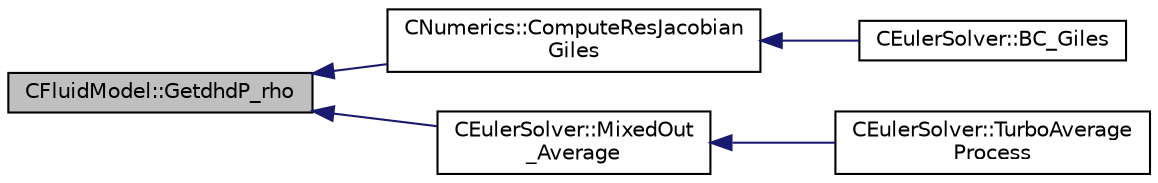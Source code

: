 digraph "CFluidModel::GetdhdP_rho"
{
  edge [fontname="Helvetica",fontsize="10",labelfontname="Helvetica",labelfontsize="10"];
  node [fontname="Helvetica",fontsize="10",shape=record];
  rankdir="LR";
  Node83 [label="CFluidModel::GetdhdP_rho",height=0.2,width=0.4,color="black", fillcolor="grey75", style="filled", fontcolor="black"];
  Node83 -> Node84 [dir="back",color="midnightblue",fontsize="10",style="solid",fontname="Helvetica"];
  Node84 [label="CNumerics::ComputeResJacobian\lGiles",height=0.2,width=0.4,color="black", fillcolor="white", style="filled",URL="$class_c_numerics.html#a78cd865849c3fe3accd1e977c836acec",tooltip="Computation of the flow Residual Jacoboan Matrix for Non Reflecting BC. "];
  Node84 -> Node85 [dir="back",color="midnightblue",fontsize="10",style="solid",fontname="Helvetica"];
  Node85 [label="CEulerSolver::BC_Giles",height=0.2,width=0.4,color="black", fillcolor="white", style="filled",URL="$class_c_euler_solver.html#aa4c3988e3ce0c18460b5c069650c57b0",tooltip="Impose the boundary condition using characteristic recostruction. "];
  Node83 -> Node86 [dir="back",color="midnightblue",fontsize="10",style="solid",fontname="Helvetica"];
  Node86 [label="CEulerSolver::MixedOut\l_Average",height=0.2,width=0.4,color="black", fillcolor="white", style="filled",URL="$class_c_euler_solver.html#a95fde7eb83f98a71c61b45c369b6e6e0",tooltip="it performs a mixed out average of the nodes of a boundary. "];
  Node86 -> Node87 [dir="back",color="midnightblue",fontsize="10",style="solid",fontname="Helvetica"];
  Node87 [label="CEulerSolver::TurboAverage\lProcess",height=0.2,width=0.4,color="black", fillcolor="white", style="filled",URL="$class_c_euler_solver.html#ab408049d3b4fecc224653176c8d7885a",tooltip="It computes average quantities along the span for turbomachinery analysis. "];
}

